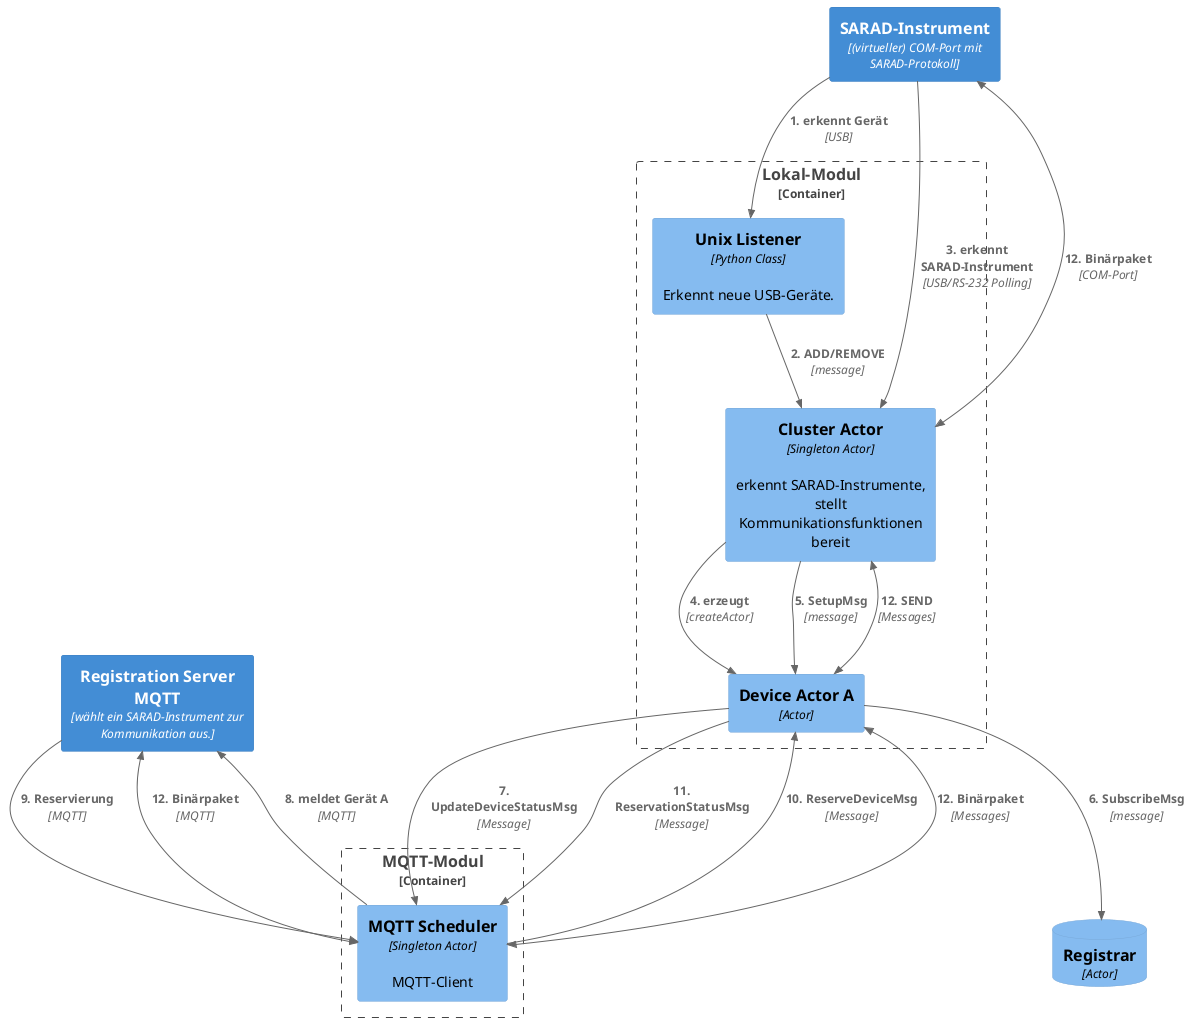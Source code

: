 @startuml
!include <c4/C4_Component.puml>
!include <office/Users/user.puml>

hide stereotype

'AddTagSupport("mod", $borderColor="#d73027")

!$rs = "Registration Server MQTT"
!$instr = "SARAD-Instrument"
!$instr_m = "SARAD-Instrumente"

Container(rs, $rs, "wählt ein $instr zur Kommunikation aus.")

Container_Boundary(mod, "Lokal-Modul") {
        Component(listener, "Unix Listener", "Python Class", "Erkennt neue USB-Geräte.")
        Component(cluster_actor, "Cluster Actor", "Singleton Actor", "erkennt $instr_m, stellt Kommunikationsfunktionen bereit")
        Component(device_actor1, "Device Actor A", "Actor")
}
Container_Boundary(is, "MQTT-Modul") {
        Component(scheduler, "MQTT Scheduler", "Singleton Actor", "MQTT-Client")
}
ComponentDb(registrar, "Registrar", "Actor")

Container(inst, $instr, "(virtueller) COM-Port mit SARAD-Protokoll")

Rel(inst, listener, "1. erkennt Gerät", "USB")
Rel(listener, cluster_actor, "2. ADD/REMOVE", "message")
Rel(inst, cluster_actor, "3. erkennt $instr", "USB/RS-232 Polling")
Rel(cluster_actor, device_actor1, "4. erzeugt", "createActor")
Rel(cluster_actor, device_actor1, "5. SetupMsg", "message")
Rel(device_actor1, registrar, "6. SubscribeMsg",  "message")
Rel(device_actor1, scheduler, "7. UpdateDeviceStatusMsg", "Message")
Rel(scheduler, rs, "8. meldet Gerät A", "MQTT")
Rel(rs, scheduler, "9. Reservierung", "MQTT")
Rel(scheduler, device_actor1, "10. ReserveDeviceMsg", "Message")
Rel(device_actor1, scheduler, "11. ReservationStatusMsg", "Message")
BiRel(rs, scheduler, "12. Binärpaket", "MQTT")
BiRel(scheduler, device_actor1, "12. Binärpaket", "Messages")
BiRel(device_actor1, cluster_actor, "12. SEND", "Messages")
BiRel(inst, cluster_actor, "12. Binärpaket", "COM-Port")
@enduml
